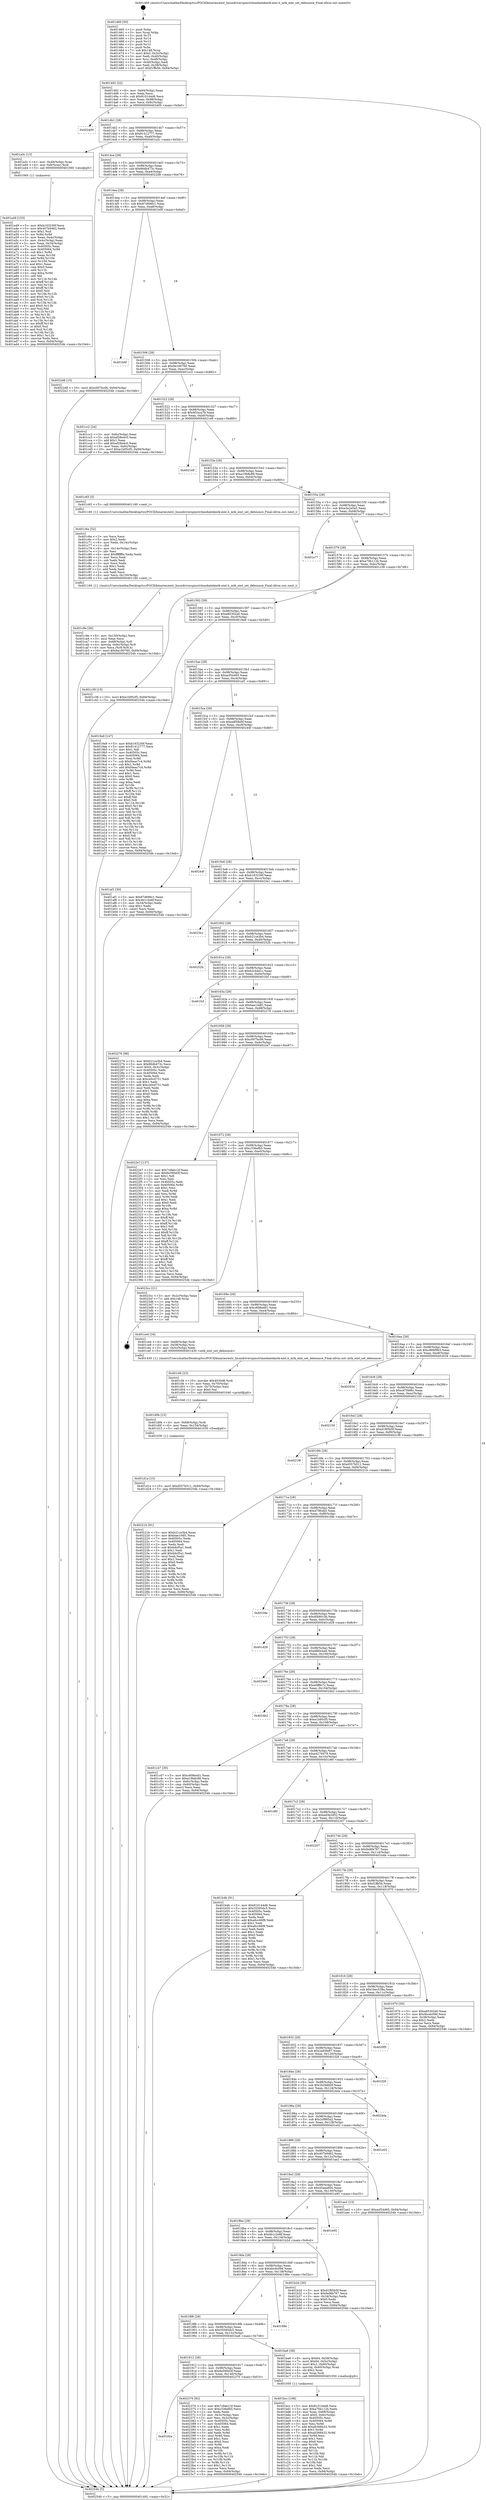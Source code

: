 digraph "0x401460" {
  label = "0x401460 (/mnt/c/Users/mathe/Desktop/tcc/POCII/binaries/extr_linuxdriverspinctrlmediatekmtk-eint.h_mtk_eint_set_debounce_Final-ollvm.out::main(0))"
  labelloc = "t"
  node[shape=record]

  Entry [label="",width=0.3,height=0.3,shape=circle,fillcolor=black,style=filled]
  "0x401492" [label="{
     0x401492 [32]\l
     | [instrs]\l
     &nbsp;&nbsp;0x401492 \<+6\>: mov -0x94(%rbp),%eax\l
     &nbsp;&nbsp;0x401498 \<+2\>: mov %eax,%ecx\l
     &nbsp;&nbsp;0x40149a \<+6\>: sub $0x810144d6,%ecx\l
     &nbsp;&nbsp;0x4014a0 \<+6\>: mov %eax,-0x98(%rbp)\l
     &nbsp;&nbsp;0x4014a6 \<+6\>: mov %ecx,-0x9c(%rbp)\l
     &nbsp;&nbsp;0x4014ac \<+6\>: je 0000000000402400 \<main+0xfa0\>\l
  }"]
  "0x402400" [label="{
     0x402400\l
  }", style=dashed]
  "0x4014b2" [label="{
     0x4014b2 [28]\l
     | [instrs]\l
     &nbsp;&nbsp;0x4014b2 \<+5\>: jmp 00000000004014b7 \<main+0x57\>\l
     &nbsp;&nbsp;0x4014b7 \<+6\>: mov -0x98(%rbp),%eax\l
     &nbsp;&nbsp;0x4014bd \<+5\>: sub $0x81412777,%eax\l
     &nbsp;&nbsp;0x4014c2 \<+6\>: mov %eax,-0xa0(%rbp)\l
     &nbsp;&nbsp;0x4014c8 \<+6\>: je 0000000000401a3c \<main+0x5dc\>\l
  }"]
  Exit [label="",width=0.3,height=0.3,shape=circle,fillcolor=black,style=filled,peripheries=2]
  "0x401a3c" [label="{
     0x401a3c [13]\l
     | [instrs]\l
     &nbsp;&nbsp;0x401a3c \<+4\>: mov -0x48(%rbp),%rax\l
     &nbsp;&nbsp;0x401a40 \<+4\>: mov 0x8(%rax),%rdi\l
     &nbsp;&nbsp;0x401a44 \<+5\>: call 0000000000401060 \<atoi@plt\>\l
     | [calls]\l
     &nbsp;&nbsp;0x401060 \{1\} (unknown)\l
  }"]
  "0x4014ce" [label="{
     0x4014ce [28]\l
     | [instrs]\l
     &nbsp;&nbsp;0x4014ce \<+5\>: jmp 00000000004014d3 \<main+0x73\>\l
     &nbsp;&nbsp;0x4014d3 \<+6\>: mov -0x98(%rbp),%eax\l
     &nbsp;&nbsp;0x4014d9 \<+5\>: sub $0x86db473c,%eax\l
     &nbsp;&nbsp;0x4014de \<+6\>: mov %eax,-0xa4(%rbp)\l
     &nbsp;&nbsp;0x4014e4 \<+6\>: je 00000000004022d8 \<main+0xe78\>\l
  }"]
  "0x40192e" [label="{
     0x40192e\l
  }", style=dashed]
  "0x4022d8" [label="{
     0x4022d8 [15]\l
     | [instrs]\l
     &nbsp;&nbsp;0x4022d8 \<+10\>: movl $0xc007bc06,-0x94(%rbp)\l
     &nbsp;&nbsp;0x4022e2 \<+5\>: jmp 000000000040254b \<main+0x10eb\>\l
  }"]
  "0x4014ea" [label="{
     0x4014ea [28]\l
     | [instrs]\l
     &nbsp;&nbsp;0x4014ea \<+5\>: jmp 00000000004014ef \<main+0x8f\>\l
     &nbsp;&nbsp;0x4014ef \<+6\>: mov -0x98(%rbp),%eax\l
     &nbsp;&nbsp;0x4014f5 \<+5\>: sub $0x87d696c1,%eax\l
     &nbsp;&nbsp;0x4014fa \<+6\>: mov %eax,-0xa8(%rbp)\l
     &nbsp;&nbsp;0x401500 \<+6\>: je 0000000000401b0f \<main+0x6af\>\l
  }"]
  "0x402370" [label="{
     0x402370 [92]\l
     | [instrs]\l
     &nbsp;&nbsp;0x402370 \<+5\>: mov $0x7c9ab12f,%eax\l
     &nbsp;&nbsp;0x402375 \<+5\>: mov $0xc336efb5,%ecx\l
     &nbsp;&nbsp;0x40237a \<+2\>: xor %edx,%edx\l
     &nbsp;&nbsp;0x40237c \<+3\>: mov -0x3c(%rbp),%esi\l
     &nbsp;&nbsp;0x40237f \<+3\>: mov %esi,-0x2c(%rbp)\l
     &nbsp;&nbsp;0x402382 \<+7\>: mov 0x40505c,%esi\l
     &nbsp;&nbsp;0x402389 \<+7\>: mov 0x405064,%edi\l
     &nbsp;&nbsp;0x402390 \<+3\>: sub $0x1,%edx\l
     &nbsp;&nbsp;0x402393 \<+3\>: mov %esi,%r8d\l
     &nbsp;&nbsp;0x402396 \<+3\>: add %edx,%r8d\l
     &nbsp;&nbsp;0x402399 \<+4\>: imul %r8d,%esi\l
     &nbsp;&nbsp;0x40239d \<+3\>: and $0x1,%esi\l
     &nbsp;&nbsp;0x4023a0 \<+3\>: cmp $0x0,%esi\l
     &nbsp;&nbsp;0x4023a3 \<+4\>: sete %r9b\l
     &nbsp;&nbsp;0x4023a7 \<+3\>: cmp $0xa,%edi\l
     &nbsp;&nbsp;0x4023aa \<+4\>: setl %r10b\l
     &nbsp;&nbsp;0x4023ae \<+3\>: mov %r9b,%r11b\l
     &nbsp;&nbsp;0x4023b1 \<+3\>: and %r10b,%r11b\l
     &nbsp;&nbsp;0x4023b4 \<+3\>: xor %r10b,%r9b\l
     &nbsp;&nbsp;0x4023b7 \<+3\>: or %r9b,%r11b\l
     &nbsp;&nbsp;0x4023ba \<+4\>: test $0x1,%r11b\l
     &nbsp;&nbsp;0x4023be \<+3\>: cmovne %ecx,%eax\l
     &nbsp;&nbsp;0x4023c1 \<+6\>: mov %eax,-0x94(%rbp)\l
     &nbsp;&nbsp;0x4023c7 \<+5\>: jmp 000000000040254b \<main+0x10eb\>\l
  }"]
  "0x401b0f" [label="{
     0x401b0f\l
  }", style=dashed]
  "0x401506" [label="{
     0x401506 [28]\l
     | [instrs]\l
     &nbsp;&nbsp;0x401506 \<+5\>: jmp 000000000040150b \<main+0xab\>\l
     &nbsp;&nbsp;0x40150b \<+6\>: mov -0x98(%rbp),%eax\l
     &nbsp;&nbsp;0x401511 \<+5\>: sub $0x9a160760,%eax\l
     &nbsp;&nbsp;0x401516 \<+6\>: mov %eax,-0xac(%rbp)\l
     &nbsp;&nbsp;0x40151c \<+6\>: je 0000000000401cc2 \<main+0x862\>\l
  }"]
  "0x401d1a" [label="{
     0x401d1a [15]\l
     | [instrs]\l
     &nbsp;&nbsp;0x401d1a \<+10\>: movl $0xd557b511,-0x94(%rbp)\l
     &nbsp;&nbsp;0x401d24 \<+5\>: jmp 000000000040254b \<main+0x10eb\>\l
  }"]
  "0x401cc2" [label="{
     0x401cc2 [34]\l
     | [instrs]\l
     &nbsp;&nbsp;0x401cc2 \<+3\>: mov -0x6c(%rbp),%eax\l
     &nbsp;&nbsp;0x401cc5 \<+5\>: sub $0xaf28e4c0,%eax\l
     &nbsp;&nbsp;0x401cca \<+3\>: add $0x1,%eax\l
     &nbsp;&nbsp;0x401ccd \<+5\>: add $0xaf28e4c0,%eax\l
     &nbsp;&nbsp;0x401cd2 \<+3\>: mov %eax,-0x6c(%rbp)\l
     &nbsp;&nbsp;0x401cd5 \<+10\>: movl $0xe1b95cf5,-0x94(%rbp)\l
     &nbsp;&nbsp;0x401cdf \<+5\>: jmp 000000000040254b \<main+0x10eb\>\l
  }"]
  "0x401522" [label="{
     0x401522 [28]\l
     | [instrs]\l
     &nbsp;&nbsp;0x401522 \<+5\>: jmp 0000000000401527 \<main+0xc7\>\l
     &nbsp;&nbsp;0x401527 \<+6\>: mov -0x98(%rbp),%eax\l
     &nbsp;&nbsp;0x40152d \<+5\>: sub $0x9f1bca79,%eax\l
     &nbsp;&nbsp;0x401532 \<+6\>: mov %eax,-0xb0(%rbp)\l
     &nbsp;&nbsp;0x401538 \<+6\>: je 00000000004021e9 \<main+0xd89\>\l
  }"]
  "0x401d0b" [label="{
     0x401d0b [15]\l
     | [instrs]\l
     &nbsp;&nbsp;0x401d0b \<+4\>: mov -0x68(%rbp),%rdi\l
     &nbsp;&nbsp;0x401d0f \<+6\>: mov %eax,-0x154(%rbp)\l
     &nbsp;&nbsp;0x401d15 \<+5\>: call 0000000000401030 \<free@plt\>\l
     | [calls]\l
     &nbsp;&nbsp;0x401030 \{1\} (unknown)\l
  }"]
  "0x4021e9" [label="{
     0x4021e9\l
  }", style=dashed]
  "0x40153e" [label="{
     0x40153e [28]\l
     | [instrs]\l
     &nbsp;&nbsp;0x40153e \<+5\>: jmp 0000000000401543 \<main+0xe3\>\l
     &nbsp;&nbsp;0x401543 \<+6\>: mov -0x98(%rbp),%eax\l
     &nbsp;&nbsp;0x401549 \<+5\>: sub $0xa19b8c88,%eax\l
     &nbsp;&nbsp;0x40154e \<+6\>: mov %eax,-0xb4(%rbp)\l
     &nbsp;&nbsp;0x401554 \<+6\>: je 0000000000401c65 \<main+0x805\>\l
  }"]
  "0x401cf4" [label="{
     0x401cf4 [23]\l
     | [instrs]\l
     &nbsp;&nbsp;0x401cf4 \<+10\>: movabs $0x4030d6,%rdi\l
     &nbsp;&nbsp;0x401cfe \<+3\>: mov %eax,-0x70(%rbp)\l
     &nbsp;&nbsp;0x401d01 \<+3\>: mov -0x70(%rbp),%esi\l
     &nbsp;&nbsp;0x401d04 \<+2\>: mov $0x0,%al\l
     &nbsp;&nbsp;0x401d06 \<+5\>: call 0000000000401040 \<printf@plt\>\l
     | [calls]\l
     &nbsp;&nbsp;0x401040 \{1\} (unknown)\l
  }"]
  "0x401c65" [label="{
     0x401c65 [5]\l
     | [instrs]\l
     &nbsp;&nbsp;0x401c65 \<+5\>: call 0000000000401160 \<next_i\>\l
     | [calls]\l
     &nbsp;&nbsp;0x401160 \{1\} (/mnt/c/Users/mathe/Desktop/tcc/POCII/binaries/extr_linuxdriverspinctrlmediatekmtk-eint.h_mtk_eint_set_debounce_Final-ollvm.out::next_i)\l
  }"]
  "0x40155a" [label="{
     0x40155a [28]\l
     | [instrs]\l
     &nbsp;&nbsp;0x40155a \<+5\>: jmp 000000000040155f \<main+0xff\>\l
     &nbsp;&nbsp;0x40155f \<+6\>: mov -0x98(%rbp),%eax\l
     &nbsp;&nbsp;0x401565 \<+5\>: sub $0xa3a2e5a5,%eax\l
     &nbsp;&nbsp;0x40156a \<+6\>: mov %eax,-0xb8(%rbp)\l
     &nbsp;&nbsp;0x401570 \<+6\>: je 0000000000401e77 \<main+0xa17\>\l
  }"]
  "0x401c9e" [label="{
     0x401c9e [36]\l
     | [instrs]\l
     &nbsp;&nbsp;0x401c9e \<+6\>: mov -0x150(%rbp),%ecx\l
     &nbsp;&nbsp;0x401ca4 \<+3\>: imul %eax,%ecx\l
     &nbsp;&nbsp;0x401ca7 \<+4\>: mov -0x68(%rbp),%r8\l
     &nbsp;&nbsp;0x401cab \<+4\>: movslq -0x6c(%rbp),%r9\l
     &nbsp;&nbsp;0x401caf \<+4\>: mov %ecx,(%r8,%r9,4)\l
     &nbsp;&nbsp;0x401cb3 \<+10\>: movl $0x9a160760,-0x94(%rbp)\l
     &nbsp;&nbsp;0x401cbd \<+5\>: jmp 000000000040254b \<main+0x10eb\>\l
  }"]
  "0x401e77" [label="{
     0x401e77\l
  }", style=dashed]
  "0x401576" [label="{
     0x401576 [28]\l
     | [instrs]\l
     &nbsp;&nbsp;0x401576 \<+5\>: jmp 000000000040157b \<main+0x11b\>\l
     &nbsp;&nbsp;0x40157b \<+6\>: mov -0x98(%rbp),%eax\l
     &nbsp;&nbsp;0x401581 \<+5\>: sub $0xa70b112b,%eax\l
     &nbsp;&nbsp;0x401586 \<+6\>: mov %eax,-0xbc(%rbp)\l
     &nbsp;&nbsp;0x40158c \<+6\>: je 0000000000401c38 \<main+0x7d8\>\l
  }"]
  "0x401c6a" [label="{
     0x401c6a [52]\l
     | [instrs]\l
     &nbsp;&nbsp;0x401c6a \<+2\>: xor %ecx,%ecx\l
     &nbsp;&nbsp;0x401c6c \<+5\>: mov $0x2,%edx\l
     &nbsp;&nbsp;0x401c71 \<+6\>: mov %edx,-0x14c(%rbp)\l
     &nbsp;&nbsp;0x401c77 \<+1\>: cltd\l
     &nbsp;&nbsp;0x401c78 \<+6\>: mov -0x14c(%rbp),%esi\l
     &nbsp;&nbsp;0x401c7e \<+2\>: idiv %esi\l
     &nbsp;&nbsp;0x401c80 \<+6\>: imul $0xfffffffe,%edx,%edx\l
     &nbsp;&nbsp;0x401c86 \<+2\>: mov %ecx,%edi\l
     &nbsp;&nbsp;0x401c88 \<+2\>: sub %edx,%edi\l
     &nbsp;&nbsp;0x401c8a \<+2\>: mov %ecx,%edx\l
     &nbsp;&nbsp;0x401c8c \<+3\>: sub $0x1,%edx\l
     &nbsp;&nbsp;0x401c8f \<+2\>: add %edx,%edi\l
     &nbsp;&nbsp;0x401c91 \<+2\>: sub %edi,%ecx\l
     &nbsp;&nbsp;0x401c93 \<+6\>: mov %ecx,-0x150(%rbp)\l
     &nbsp;&nbsp;0x401c99 \<+5\>: call 0000000000401160 \<next_i\>\l
     | [calls]\l
     &nbsp;&nbsp;0x401160 \{1\} (/mnt/c/Users/mathe/Desktop/tcc/POCII/binaries/extr_linuxdriverspinctrlmediatekmtk-eint.h_mtk_eint_set_debounce_Final-ollvm.out::next_i)\l
  }"]
  "0x401c38" [label="{
     0x401c38 [15]\l
     | [instrs]\l
     &nbsp;&nbsp;0x401c38 \<+10\>: movl $0xe1b95cf5,-0x94(%rbp)\l
     &nbsp;&nbsp;0x401c42 \<+5\>: jmp 000000000040254b \<main+0x10eb\>\l
  }"]
  "0x401592" [label="{
     0x401592 [28]\l
     | [instrs]\l
     &nbsp;&nbsp;0x401592 \<+5\>: jmp 0000000000401597 \<main+0x137\>\l
     &nbsp;&nbsp;0x401597 \<+6\>: mov -0x98(%rbp),%eax\l
     &nbsp;&nbsp;0x40159d \<+5\>: sub $0xa85302a0,%eax\l
     &nbsp;&nbsp;0x4015a2 \<+6\>: mov %eax,-0xc0(%rbp)\l
     &nbsp;&nbsp;0x4015a8 \<+6\>: je 00000000004019a9 \<main+0x549\>\l
  }"]
  "0x401bcc" [label="{
     0x401bcc [108]\l
     | [instrs]\l
     &nbsp;&nbsp;0x401bcc \<+5\>: mov $0x810144d6,%ecx\l
     &nbsp;&nbsp;0x401bd1 \<+5\>: mov $0xa70b112b,%edx\l
     &nbsp;&nbsp;0x401bd6 \<+4\>: mov %rax,-0x68(%rbp)\l
     &nbsp;&nbsp;0x401bda \<+7\>: movl $0x0,-0x6c(%rbp)\l
     &nbsp;&nbsp;0x401be1 \<+7\>: mov 0x40505c,%esi\l
     &nbsp;&nbsp;0x401be8 \<+8\>: mov 0x405064,%r8d\l
     &nbsp;&nbsp;0x401bf0 \<+3\>: mov %esi,%r9d\l
     &nbsp;&nbsp;0x401bf3 \<+7\>: add $0xa0366b32,%r9d\l
     &nbsp;&nbsp;0x401bfa \<+4\>: sub $0x1,%r9d\l
     &nbsp;&nbsp;0x401bfe \<+7\>: sub $0xa0366b32,%r9d\l
     &nbsp;&nbsp;0x401c05 \<+4\>: imul %r9d,%esi\l
     &nbsp;&nbsp;0x401c09 \<+3\>: and $0x1,%esi\l
     &nbsp;&nbsp;0x401c0c \<+3\>: cmp $0x0,%esi\l
     &nbsp;&nbsp;0x401c0f \<+4\>: sete %r10b\l
     &nbsp;&nbsp;0x401c13 \<+4\>: cmp $0xa,%r8d\l
     &nbsp;&nbsp;0x401c17 \<+4\>: setl %r11b\l
     &nbsp;&nbsp;0x401c1b \<+3\>: mov %r10b,%bl\l
     &nbsp;&nbsp;0x401c1e \<+3\>: and %r11b,%bl\l
     &nbsp;&nbsp;0x401c21 \<+3\>: xor %r11b,%r10b\l
     &nbsp;&nbsp;0x401c24 \<+3\>: or %r10b,%bl\l
     &nbsp;&nbsp;0x401c27 \<+3\>: test $0x1,%bl\l
     &nbsp;&nbsp;0x401c2a \<+3\>: cmovne %edx,%ecx\l
     &nbsp;&nbsp;0x401c2d \<+6\>: mov %ecx,-0x94(%rbp)\l
     &nbsp;&nbsp;0x401c33 \<+5\>: jmp 000000000040254b \<main+0x10eb\>\l
  }"]
  "0x4019a9" [label="{
     0x4019a9 [147]\l
     | [instrs]\l
     &nbsp;&nbsp;0x4019a9 \<+5\>: mov $0xb163230f,%eax\l
     &nbsp;&nbsp;0x4019ae \<+5\>: mov $0x81412777,%ecx\l
     &nbsp;&nbsp;0x4019b3 \<+2\>: mov $0x1,%dl\l
     &nbsp;&nbsp;0x4019b5 \<+7\>: mov 0x40505c,%esi\l
     &nbsp;&nbsp;0x4019bc \<+7\>: mov 0x405064,%edi\l
     &nbsp;&nbsp;0x4019c3 \<+3\>: mov %esi,%r8d\l
     &nbsp;&nbsp;0x4019c6 \<+7\>: sub $0xf4eac7c4,%r8d\l
     &nbsp;&nbsp;0x4019cd \<+4\>: sub $0x1,%r8d\l
     &nbsp;&nbsp;0x4019d1 \<+7\>: add $0xf4eac7c4,%r8d\l
     &nbsp;&nbsp;0x4019d8 \<+4\>: imul %r8d,%esi\l
     &nbsp;&nbsp;0x4019dc \<+3\>: and $0x1,%esi\l
     &nbsp;&nbsp;0x4019df \<+3\>: cmp $0x0,%esi\l
     &nbsp;&nbsp;0x4019e2 \<+4\>: sete %r9b\l
     &nbsp;&nbsp;0x4019e6 \<+3\>: cmp $0xa,%edi\l
     &nbsp;&nbsp;0x4019e9 \<+4\>: setl %r10b\l
     &nbsp;&nbsp;0x4019ed \<+3\>: mov %r9b,%r11b\l
     &nbsp;&nbsp;0x4019f0 \<+4\>: xor $0xff,%r11b\l
     &nbsp;&nbsp;0x4019f4 \<+3\>: mov %r10b,%bl\l
     &nbsp;&nbsp;0x4019f7 \<+3\>: xor $0xff,%bl\l
     &nbsp;&nbsp;0x4019fa \<+3\>: xor $0x0,%dl\l
     &nbsp;&nbsp;0x4019fd \<+3\>: mov %r11b,%r14b\l
     &nbsp;&nbsp;0x401a00 \<+4\>: and $0x0,%r14b\l
     &nbsp;&nbsp;0x401a04 \<+3\>: and %dl,%r9b\l
     &nbsp;&nbsp;0x401a07 \<+3\>: mov %bl,%r15b\l
     &nbsp;&nbsp;0x401a0a \<+4\>: and $0x0,%r15b\l
     &nbsp;&nbsp;0x401a0e \<+3\>: and %dl,%r10b\l
     &nbsp;&nbsp;0x401a11 \<+3\>: or %r9b,%r14b\l
     &nbsp;&nbsp;0x401a14 \<+3\>: or %r10b,%r15b\l
     &nbsp;&nbsp;0x401a17 \<+3\>: xor %r15b,%r14b\l
     &nbsp;&nbsp;0x401a1a \<+3\>: or %bl,%r11b\l
     &nbsp;&nbsp;0x401a1d \<+4\>: xor $0xff,%r11b\l
     &nbsp;&nbsp;0x401a21 \<+3\>: or $0x0,%dl\l
     &nbsp;&nbsp;0x401a24 \<+3\>: and %dl,%r11b\l
     &nbsp;&nbsp;0x401a27 \<+3\>: or %r11b,%r14b\l
     &nbsp;&nbsp;0x401a2a \<+4\>: test $0x1,%r14b\l
     &nbsp;&nbsp;0x401a2e \<+3\>: cmovne %ecx,%eax\l
     &nbsp;&nbsp;0x401a31 \<+6\>: mov %eax,-0x94(%rbp)\l
     &nbsp;&nbsp;0x401a37 \<+5\>: jmp 000000000040254b \<main+0x10eb\>\l
  }"]
  "0x4015ae" [label="{
     0x4015ae [28]\l
     | [instrs]\l
     &nbsp;&nbsp;0x4015ae \<+5\>: jmp 00000000004015b3 \<main+0x153\>\l
     &nbsp;&nbsp;0x4015b3 \<+6\>: mov -0x98(%rbp),%eax\l
     &nbsp;&nbsp;0x4015b9 \<+5\>: sub $0xacf34465,%eax\l
     &nbsp;&nbsp;0x4015be \<+6\>: mov %eax,-0xc4(%rbp)\l
     &nbsp;&nbsp;0x4015c4 \<+6\>: je 0000000000401af1 \<main+0x691\>\l
  }"]
  "0x401912" [label="{
     0x401912 [28]\l
     | [instrs]\l
     &nbsp;&nbsp;0x401912 \<+5\>: jmp 0000000000401917 \<main+0x4b7\>\l
     &nbsp;&nbsp;0x401917 \<+6\>: mov -0x98(%rbp),%eax\l
     &nbsp;&nbsp;0x40191d \<+5\>: sub $0x6e590d3f,%eax\l
     &nbsp;&nbsp;0x401922 \<+6\>: mov %eax,-0x140(%rbp)\l
     &nbsp;&nbsp;0x401928 \<+6\>: je 0000000000402370 \<main+0xf10\>\l
  }"]
  "0x401af1" [label="{
     0x401af1 [30]\l
     | [instrs]\l
     &nbsp;&nbsp;0x401af1 \<+5\>: mov $0x87d696c1,%eax\l
     &nbsp;&nbsp;0x401af6 \<+5\>: mov $0x4b1c2e6f,%ecx\l
     &nbsp;&nbsp;0x401afb \<+3\>: mov -0x34(%rbp),%edx\l
     &nbsp;&nbsp;0x401afe \<+3\>: cmp $0x1,%edx\l
     &nbsp;&nbsp;0x401b01 \<+3\>: cmovl %ecx,%eax\l
     &nbsp;&nbsp;0x401b04 \<+6\>: mov %eax,-0x94(%rbp)\l
     &nbsp;&nbsp;0x401b0a \<+5\>: jmp 000000000040254b \<main+0x10eb\>\l
  }"]
  "0x4015ca" [label="{
     0x4015ca [28]\l
     | [instrs]\l
     &nbsp;&nbsp;0x4015ca \<+5\>: jmp 00000000004015cf \<main+0x16f\>\l
     &nbsp;&nbsp;0x4015cf \<+6\>: mov -0x98(%rbp),%eax\l
     &nbsp;&nbsp;0x4015d5 \<+5\>: sub $0xadf58a0f,%eax\l
     &nbsp;&nbsp;0x4015da \<+6\>: mov %eax,-0xc8(%rbp)\l
     &nbsp;&nbsp;0x4015e0 \<+6\>: je 000000000040244f \<main+0xfef\>\l
  }"]
  "0x401ba6" [label="{
     0x401ba6 [38]\l
     | [instrs]\l
     &nbsp;&nbsp;0x401ba6 \<+8\>: movq $0x64,-0x58(%rbp)\l
     &nbsp;&nbsp;0x401bae \<+7\>: movl $0x64,-0x5c(%rbp)\l
     &nbsp;&nbsp;0x401bb5 \<+7\>: movl $0x1,-0x60(%rbp)\l
     &nbsp;&nbsp;0x401bbc \<+4\>: movslq -0x60(%rbp),%rax\l
     &nbsp;&nbsp;0x401bc0 \<+4\>: shl $0x2,%rax\l
     &nbsp;&nbsp;0x401bc4 \<+3\>: mov %rax,%rdi\l
     &nbsp;&nbsp;0x401bc7 \<+5\>: call 0000000000401050 \<malloc@plt\>\l
     | [calls]\l
     &nbsp;&nbsp;0x401050 \{1\} (unknown)\l
  }"]
  "0x40244f" [label="{
     0x40244f\l
  }", style=dashed]
  "0x4015e6" [label="{
     0x4015e6 [28]\l
     | [instrs]\l
     &nbsp;&nbsp;0x4015e6 \<+5\>: jmp 00000000004015eb \<main+0x18b\>\l
     &nbsp;&nbsp;0x4015eb \<+6\>: mov -0x98(%rbp),%eax\l
     &nbsp;&nbsp;0x4015f1 \<+5\>: sub $0xb163230f,%eax\l
     &nbsp;&nbsp;0x4015f6 \<+6\>: mov %eax,-0xcc(%rbp)\l
     &nbsp;&nbsp;0x4015fc \<+6\>: je 00000000004023e1 \<main+0xf81\>\l
  }"]
  "0x4018f6" [label="{
     0x4018f6 [28]\l
     | [instrs]\l
     &nbsp;&nbsp;0x4018f6 \<+5\>: jmp 00000000004018fb \<main+0x49b\>\l
     &nbsp;&nbsp;0x4018fb \<+6\>: mov -0x98(%rbp),%eax\l
     &nbsp;&nbsp;0x401901 \<+5\>: sub $0x55595dc5,%eax\l
     &nbsp;&nbsp;0x401906 \<+6\>: mov %eax,-0x13c(%rbp)\l
     &nbsp;&nbsp;0x40190c \<+6\>: je 0000000000401ba6 \<main+0x746\>\l
  }"]
  "0x4023e1" [label="{
     0x4023e1\l
  }", style=dashed]
  "0x401602" [label="{
     0x401602 [28]\l
     | [instrs]\l
     &nbsp;&nbsp;0x401602 \<+5\>: jmp 0000000000401607 \<main+0x1a7\>\l
     &nbsp;&nbsp;0x401607 \<+6\>: mov -0x98(%rbp),%eax\l
     &nbsp;&nbsp;0x40160d \<+5\>: sub $0xb21ce3b4,%eax\l
     &nbsp;&nbsp;0x401612 \<+6\>: mov %eax,-0xd0(%rbp)\l
     &nbsp;&nbsp;0x401618 \<+6\>: je 000000000040252b \<main+0x10cb\>\l
  }"]
  "0x40198e" [label="{
     0x40198e\l
  }", style=dashed]
  "0x40252b" [label="{
     0x40252b\l
  }", style=dashed]
  "0x40161e" [label="{
     0x40161e [28]\l
     | [instrs]\l
     &nbsp;&nbsp;0x40161e \<+5\>: jmp 0000000000401623 \<main+0x1c3\>\l
     &nbsp;&nbsp;0x401623 \<+6\>: mov -0x98(%rbp),%eax\l
     &nbsp;&nbsp;0x401629 \<+5\>: sub $0xb2c4dd1c,%eax\l
     &nbsp;&nbsp;0x40162e \<+6\>: mov %eax,-0xd4(%rbp)\l
     &nbsp;&nbsp;0x401634 \<+6\>: je 0000000000401fcf \<main+0xb6f\>\l
  }"]
  "0x4018da" [label="{
     0x4018da [28]\l
     | [instrs]\l
     &nbsp;&nbsp;0x4018da \<+5\>: jmp 00000000004018df \<main+0x47f\>\l
     &nbsp;&nbsp;0x4018df \<+6\>: mov -0x98(%rbp),%eax\l
     &nbsp;&nbsp;0x4018e5 \<+5\>: sub $0x4bcdc09d,%eax\l
     &nbsp;&nbsp;0x4018ea \<+6\>: mov %eax,-0x138(%rbp)\l
     &nbsp;&nbsp;0x4018f0 \<+6\>: je 000000000040198e \<main+0x52e\>\l
  }"]
  "0x401fcf" [label="{
     0x401fcf\l
  }", style=dashed]
  "0x40163a" [label="{
     0x40163a [28]\l
     | [instrs]\l
     &nbsp;&nbsp;0x40163a \<+5\>: jmp 000000000040163f \<main+0x1df\>\l
     &nbsp;&nbsp;0x40163f \<+6\>: mov -0x98(%rbp),%eax\l
     &nbsp;&nbsp;0x401645 \<+5\>: sub $0xbae10df1,%eax\l
     &nbsp;&nbsp;0x40164a \<+6\>: mov %eax,-0xd8(%rbp)\l
     &nbsp;&nbsp;0x401650 \<+6\>: je 0000000000402276 \<main+0xe16\>\l
  }"]
  "0x401b2d" [label="{
     0x401b2d [30]\l
     | [instrs]\l
     &nbsp;&nbsp;0x401b2d \<+5\>: mov $0xd1f65b5f,%eax\l
     &nbsp;&nbsp;0x401b32 \<+5\>: mov $0xfed6b767,%ecx\l
     &nbsp;&nbsp;0x401b37 \<+3\>: mov -0x34(%rbp),%edx\l
     &nbsp;&nbsp;0x401b3a \<+3\>: cmp $0x0,%edx\l
     &nbsp;&nbsp;0x401b3d \<+3\>: cmove %ecx,%eax\l
     &nbsp;&nbsp;0x401b40 \<+6\>: mov %eax,-0x94(%rbp)\l
     &nbsp;&nbsp;0x401b46 \<+5\>: jmp 000000000040254b \<main+0x10eb\>\l
  }"]
  "0x402276" [label="{
     0x402276 [98]\l
     | [instrs]\l
     &nbsp;&nbsp;0x402276 \<+5\>: mov $0xb21ce3b4,%eax\l
     &nbsp;&nbsp;0x40227b \<+5\>: mov $0x86db473c,%ecx\l
     &nbsp;&nbsp;0x402280 \<+7\>: movl $0x0,-0x3c(%rbp)\l
     &nbsp;&nbsp;0x402287 \<+7\>: mov 0x40505c,%edx\l
     &nbsp;&nbsp;0x40228e \<+7\>: mov 0x405064,%esi\l
     &nbsp;&nbsp;0x402295 \<+2\>: mov %edx,%edi\l
     &nbsp;&nbsp;0x402297 \<+6\>: sub $0xce0cd731,%edi\l
     &nbsp;&nbsp;0x40229d \<+3\>: sub $0x1,%edi\l
     &nbsp;&nbsp;0x4022a0 \<+6\>: add $0xce0cd731,%edi\l
     &nbsp;&nbsp;0x4022a6 \<+3\>: imul %edi,%edx\l
     &nbsp;&nbsp;0x4022a9 \<+3\>: and $0x1,%edx\l
     &nbsp;&nbsp;0x4022ac \<+3\>: cmp $0x0,%edx\l
     &nbsp;&nbsp;0x4022af \<+4\>: sete %r8b\l
     &nbsp;&nbsp;0x4022b3 \<+3\>: cmp $0xa,%esi\l
     &nbsp;&nbsp;0x4022b6 \<+4\>: setl %r9b\l
     &nbsp;&nbsp;0x4022ba \<+3\>: mov %r8b,%r10b\l
     &nbsp;&nbsp;0x4022bd \<+3\>: and %r9b,%r10b\l
     &nbsp;&nbsp;0x4022c0 \<+3\>: xor %r9b,%r8b\l
     &nbsp;&nbsp;0x4022c3 \<+3\>: or %r8b,%r10b\l
     &nbsp;&nbsp;0x4022c6 \<+4\>: test $0x1,%r10b\l
     &nbsp;&nbsp;0x4022ca \<+3\>: cmovne %ecx,%eax\l
     &nbsp;&nbsp;0x4022cd \<+6\>: mov %eax,-0x94(%rbp)\l
     &nbsp;&nbsp;0x4022d3 \<+5\>: jmp 000000000040254b \<main+0x10eb\>\l
  }"]
  "0x401656" [label="{
     0x401656 [28]\l
     | [instrs]\l
     &nbsp;&nbsp;0x401656 \<+5\>: jmp 000000000040165b \<main+0x1fb\>\l
     &nbsp;&nbsp;0x40165b \<+6\>: mov -0x98(%rbp),%eax\l
     &nbsp;&nbsp;0x401661 \<+5\>: sub $0xc007bc06,%eax\l
     &nbsp;&nbsp;0x401666 \<+6\>: mov %eax,-0xdc(%rbp)\l
     &nbsp;&nbsp;0x40166c \<+6\>: je 00000000004022e7 \<main+0xe87\>\l
  }"]
  "0x4018be" [label="{
     0x4018be [28]\l
     | [instrs]\l
     &nbsp;&nbsp;0x4018be \<+5\>: jmp 00000000004018c3 \<main+0x463\>\l
     &nbsp;&nbsp;0x4018c3 \<+6\>: mov -0x98(%rbp),%eax\l
     &nbsp;&nbsp;0x4018c9 \<+5\>: sub $0x4b1c2e6f,%eax\l
     &nbsp;&nbsp;0x4018ce \<+6\>: mov %eax,-0x134(%rbp)\l
     &nbsp;&nbsp;0x4018d4 \<+6\>: je 0000000000401b2d \<main+0x6cd\>\l
  }"]
  "0x4022e7" [label="{
     0x4022e7 [137]\l
     | [instrs]\l
     &nbsp;&nbsp;0x4022e7 \<+5\>: mov $0x7c9ab12f,%eax\l
     &nbsp;&nbsp;0x4022ec \<+5\>: mov $0x6e590d3f,%ecx\l
     &nbsp;&nbsp;0x4022f1 \<+2\>: mov $0x1,%dl\l
     &nbsp;&nbsp;0x4022f3 \<+2\>: xor %esi,%esi\l
     &nbsp;&nbsp;0x4022f5 \<+7\>: mov 0x40505c,%edi\l
     &nbsp;&nbsp;0x4022fc \<+8\>: mov 0x405064,%r8d\l
     &nbsp;&nbsp;0x402304 \<+3\>: sub $0x1,%esi\l
     &nbsp;&nbsp;0x402307 \<+3\>: mov %edi,%r9d\l
     &nbsp;&nbsp;0x40230a \<+3\>: add %esi,%r9d\l
     &nbsp;&nbsp;0x40230d \<+4\>: imul %r9d,%edi\l
     &nbsp;&nbsp;0x402311 \<+3\>: and $0x1,%edi\l
     &nbsp;&nbsp;0x402314 \<+3\>: cmp $0x0,%edi\l
     &nbsp;&nbsp;0x402317 \<+4\>: sete %r10b\l
     &nbsp;&nbsp;0x40231b \<+4\>: cmp $0xa,%r8d\l
     &nbsp;&nbsp;0x40231f \<+4\>: setl %r11b\l
     &nbsp;&nbsp;0x402323 \<+3\>: mov %r10b,%bl\l
     &nbsp;&nbsp;0x402326 \<+3\>: xor $0xff,%bl\l
     &nbsp;&nbsp;0x402329 \<+3\>: mov %r11b,%r14b\l
     &nbsp;&nbsp;0x40232c \<+4\>: xor $0xff,%r14b\l
     &nbsp;&nbsp;0x402330 \<+3\>: xor $0x1,%dl\l
     &nbsp;&nbsp;0x402333 \<+3\>: mov %bl,%r15b\l
     &nbsp;&nbsp;0x402336 \<+4\>: and $0xff,%r15b\l
     &nbsp;&nbsp;0x40233a \<+3\>: and %dl,%r10b\l
     &nbsp;&nbsp;0x40233d \<+3\>: mov %r14b,%r12b\l
     &nbsp;&nbsp;0x402340 \<+4\>: and $0xff,%r12b\l
     &nbsp;&nbsp;0x402344 \<+3\>: and %dl,%r11b\l
     &nbsp;&nbsp;0x402347 \<+3\>: or %r10b,%r15b\l
     &nbsp;&nbsp;0x40234a \<+3\>: or %r11b,%r12b\l
     &nbsp;&nbsp;0x40234d \<+3\>: xor %r12b,%r15b\l
     &nbsp;&nbsp;0x402350 \<+3\>: or %r14b,%bl\l
     &nbsp;&nbsp;0x402353 \<+3\>: xor $0xff,%bl\l
     &nbsp;&nbsp;0x402356 \<+3\>: or $0x1,%dl\l
     &nbsp;&nbsp;0x402359 \<+2\>: and %dl,%bl\l
     &nbsp;&nbsp;0x40235b \<+3\>: or %bl,%r15b\l
     &nbsp;&nbsp;0x40235e \<+4\>: test $0x1,%r15b\l
     &nbsp;&nbsp;0x402362 \<+3\>: cmovne %ecx,%eax\l
     &nbsp;&nbsp;0x402365 \<+6\>: mov %eax,-0x94(%rbp)\l
     &nbsp;&nbsp;0x40236b \<+5\>: jmp 000000000040254b \<main+0x10eb\>\l
  }"]
  "0x401672" [label="{
     0x401672 [28]\l
     | [instrs]\l
     &nbsp;&nbsp;0x401672 \<+5\>: jmp 0000000000401677 \<main+0x217\>\l
     &nbsp;&nbsp;0x401677 \<+6\>: mov -0x98(%rbp),%eax\l
     &nbsp;&nbsp;0x40167d \<+5\>: sub $0xc336efb5,%eax\l
     &nbsp;&nbsp;0x401682 \<+6\>: mov %eax,-0xe0(%rbp)\l
     &nbsp;&nbsp;0x401688 \<+6\>: je 00000000004023cc \<main+0xf6c\>\l
  }"]
  "0x401e95" [label="{
     0x401e95\l
  }", style=dashed]
  "0x4023cc" [label="{
     0x4023cc [21]\l
     | [instrs]\l
     &nbsp;&nbsp;0x4023cc \<+3\>: mov -0x2c(%rbp),%eax\l
     &nbsp;&nbsp;0x4023cf \<+7\>: add $0x148,%rsp\l
     &nbsp;&nbsp;0x4023d6 \<+1\>: pop %rbx\l
     &nbsp;&nbsp;0x4023d7 \<+2\>: pop %r12\l
     &nbsp;&nbsp;0x4023d9 \<+2\>: pop %r13\l
     &nbsp;&nbsp;0x4023db \<+2\>: pop %r14\l
     &nbsp;&nbsp;0x4023dd \<+2\>: pop %r15\l
     &nbsp;&nbsp;0x4023df \<+1\>: pop %rbp\l
     &nbsp;&nbsp;0x4023e0 \<+1\>: ret\l
  }"]
  "0x40168e" [label="{
     0x40168e [28]\l
     | [instrs]\l
     &nbsp;&nbsp;0x40168e \<+5\>: jmp 0000000000401693 \<main+0x233\>\l
     &nbsp;&nbsp;0x401693 \<+6\>: mov -0x98(%rbp),%eax\l
     &nbsp;&nbsp;0x401699 \<+5\>: sub $0xc608edd1,%eax\l
     &nbsp;&nbsp;0x40169e \<+6\>: mov %eax,-0xe4(%rbp)\l
     &nbsp;&nbsp;0x4016a4 \<+6\>: je 0000000000401ce4 \<main+0x884\>\l
  }"]
  "0x4018a2" [label="{
     0x4018a2 [28]\l
     | [instrs]\l
     &nbsp;&nbsp;0x4018a2 \<+5\>: jmp 00000000004018a7 \<main+0x447\>\l
     &nbsp;&nbsp;0x4018a7 \<+6\>: mov -0x98(%rbp),%eax\l
     &nbsp;&nbsp;0x4018ad \<+5\>: sub $0x45aaa604,%eax\l
     &nbsp;&nbsp;0x4018b2 \<+6\>: mov %eax,-0x130(%rbp)\l
     &nbsp;&nbsp;0x4018b8 \<+6\>: je 0000000000401e95 \<main+0xa35\>\l
  }"]
  "0x401ce4" [label="{
     0x401ce4 [16]\l
     | [instrs]\l
     &nbsp;&nbsp;0x401ce4 \<+4\>: mov -0x68(%rbp),%rdi\l
     &nbsp;&nbsp;0x401ce8 \<+4\>: mov -0x58(%rbp),%rsi\l
     &nbsp;&nbsp;0x401cec \<+3\>: mov -0x5c(%rbp),%edx\l
     &nbsp;&nbsp;0x401cef \<+5\>: call 0000000000401430 \<mtk_eint_set_debounce\>\l
     | [calls]\l
     &nbsp;&nbsp;0x401430 \{1\} (/mnt/c/Users/mathe/Desktop/tcc/POCII/binaries/extr_linuxdriverspinctrlmediatekmtk-eint.h_mtk_eint_set_debounce_Final-ollvm.out::mtk_eint_set_debounce)\l
  }"]
  "0x4016aa" [label="{
     0x4016aa [28]\l
     | [instrs]\l
     &nbsp;&nbsp;0x4016aa \<+5\>: jmp 00000000004016af \<main+0x24f\>\l
     &nbsp;&nbsp;0x4016af \<+6\>: mov -0x98(%rbp),%eax\l
     &nbsp;&nbsp;0x4016b5 \<+5\>: sub $0xc866f9b3,%eax\l
     &nbsp;&nbsp;0x4016ba \<+6\>: mov %eax,-0xe8(%rbp)\l
     &nbsp;&nbsp;0x4016c0 \<+6\>: je 0000000000402034 \<main+0xbd4\>\l
  }"]
  "0x401ae2" [label="{
     0x401ae2 [15]\l
     | [instrs]\l
     &nbsp;&nbsp;0x401ae2 \<+10\>: movl $0xacf34465,-0x94(%rbp)\l
     &nbsp;&nbsp;0x401aec \<+5\>: jmp 000000000040254b \<main+0x10eb\>\l
  }"]
  "0x402034" [label="{
     0x402034\l
  }", style=dashed]
  "0x4016c6" [label="{
     0x4016c6 [28]\l
     | [instrs]\l
     &nbsp;&nbsp;0x4016c6 \<+5\>: jmp 00000000004016cb \<main+0x26b\>\l
     &nbsp;&nbsp;0x4016cb \<+6\>: mov -0x98(%rbp),%eax\l
     &nbsp;&nbsp;0x4016d1 \<+5\>: sub $0xcd7f486c,%eax\l
     &nbsp;&nbsp;0x4016d6 \<+6\>: mov %eax,-0xec(%rbp)\l
     &nbsp;&nbsp;0x4016dc \<+6\>: je 0000000000402150 \<main+0xcf0\>\l
  }"]
  "0x401886" [label="{
     0x401886 [28]\l
     | [instrs]\l
     &nbsp;&nbsp;0x401886 \<+5\>: jmp 000000000040188b \<main+0x42b\>\l
     &nbsp;&nbsp;0x40188b \<+6\>: mov -0x98(%rbp),%eax\l
     &nbsp;&nbsp;0x401891 \<+5\>: sub $0x407b9462,%eax\l
     &nbsp;&nbsp;0x401896 \<+6\>: mov %eax,-0x12c(%rbp)\l
     &nbsp;&nbsp;0x40189c \<+6\>: je 0000000000401ae2 \<main+0x682\>\l
  }"]
  "0x402150" [label="{
     0x402150\l
  }", style=dashed]
  "0x4016e2" [label="{
     0x4016e2 [28]\l
     | [instrs]\l
     &nbsp;&nbsp;0x4016e2 \<+5\>: jmp 00000000004016e7 \<main+0x287\>\l
     &nbsp;&nbsp;0x4016e7 \<+6\>: mov -0x98(%rbp),%eax\l
     &nbsp;&nbsp;0x4016ed \<+5\>: sub $0xd1f65b5f,%eax\l
     &nbsp;&nbsp;0x4016f2 \<+6\>: mov %eax,-0xf0(%rbp)\l
     &nbsp;&nbsp;0x4016f8 \<+6\>: je 00000000004021f8 \<main+0xd98\>\l
  }"]
  "0x401e02" [label="{
     0x401e02\l
  }", style=dashed]
  "0x4021f8" [label="{
     0x4021f8\l
  }", style=dashed]
  "0x4016fe" [label="{
     0x4016fe [28]\l
     | [instrs]\l
     &nbsp;&nbsp;0x4016fe \<+5\>: jmp 0000000000401703 \<main+0x2a3\>\l
     &nbsp;&nbsp;0x401703 \<+6\>: mov -0x98(%rbp),%eax\l
     &nbsp;&nbsp;0x401709 \<+5\>: sub $0xd557b511,%eax\l
     &nbsp;&nbsp;0x40170e \<+6\>: mov %eax,-0xf4(%rbp)\l
     &nbsp;&nbsp;0x401714 \<+6\>: je 000000000040221b \<main+0xdbb\>\l
  }"]
  "0x40186a" [label="{
     0x40186a [28]\l
     | [instrs]\l
     &nbsp;&nbsp;0x40186a \<+5\>: jmp 000000000040186f \<main+0x40f\>\l
     &nbsp;&nbsp;0x40186f \<+6\>: mov -0x98(%rbp),%eax\l
     &nbsp;&nbsp;0x401875 \<+5\>: sub $0x2cf885a2,%eax\l
     &nbsp;&nbsp;0x40187a \<+6\>: mov %eax,-0x128(%rbp)\l
     &nbsp;&nbsp;0x401880 \<+6\>: je 0000000000401e02 \<main+0x9a2\>\l
  }"]
  "0x40221b" [label="{
     0x40221b [91]\l
     | [instrs]\l
     &nbsp;&nbsp;0x40221b \<+5\>: mov $0xb21ce3b4,%eax\l
     &nbsp;&nbsp;0x402220 \<+5\>: mov $0xbae10df1,%ecx\l
     &nbsp;&nbsp;0x402225 \<+7\>: mov 0x40505c,%edx\l
     &nbsp;&nbsp;0x40222c \<+7\>: mov 0x405064,%esi\l
     &nbsp;&nbsp;0x402233 \<+2\>: mov %edx,%edi\l
     &nbsp;&nbsp;0x402235 \<+6\>: sub $0xbdcf5a1,%edi\l
     &nbsp;&nbsp;0x40223b \<+3\>: sub $0x1,%edi\l
     &nbsp;&nbsp;0x40223e \<+6\>: add $0xbdcf5a1,%edi\l
     &nbsp;&nbsp;0x402244 \<+3\>: imul %edi,%edx\l
     &nbsp;&nbsp;0x402247 \<+3\>: and $0x1,%edx\l
     &nbsp;&nbsp;0x40224a \<+3\>: cmp $0x0,%edx\l
     &nbsp;&nbsp;0x40224d \<+4\>: sete %r8b\l
     &nbsp;&nbsp;0x402251 \<+3\>: cmp $0xa,%esi\l
     &nbsp;&nbsp;0x402254 \<+4\>: setl %r9b\l
     &nbsp;&nbsp;0x402258 \<+3\>: mov %r8b,%r10b\l
     &nbsp;&nbsp;0x40225b \<+3\>: and %r9b,%r10b\l
     &nbsp;&nbsp;0x40225e \<+3\>: xor %r9b,%r8b\l
     &nbsp;&nbsp;0x402261 \<+3\>: or %r8b,%r10b\l
     &nbsp;&nbsp;0x402264 \<+4\>: test $0x1,%r10b\l
     &nbsp;&nbsp;0x402268 \<+3\>: cmovne %ecx,%eax\l
     &nbsp;&nbsp;0x40226b \<+6\>: mov %eax,-0x94(%rbp)\l
     &nbsp;&nbsp;0x402271 \<+5\>: jmp 000000000040254b \<main+0x10eb\>\l
  }"]
  "0x40171a" [label="{
     0x40171a [28]\l
     | [instrs]\l
     &nbsp;&nbsp;0x40171a \<+5\>: jmp 000000000040171f \<main+0x2bf\>\l
     &nbsp;&nbsp;0x40171f \<+6\>: mov -0x98(%rbp),%eax\l
     &nbsp;&nbsp;0x401725 \<+5\>: sub $0xd79fcfa5,%eax\l
     &nbsp;&nbsp;0x40172a \<+6\>: mov %eax,-0xf8(%rbp)\l
     &nbsp;&nbsp;0x401730 \<+6\>: je 0000000000401fde \<main+0xb7e\>\l
  }"]
  "0x4024da" [label="{
     0x4024da\l
  }", style=dashed]
  "0x401fde" [label="{
     0x401fde\l
  }", style=dashed]
  "0x401736" [label="{
     0x401736 [28]\l
     | [instrs]\l
     &nbsp;&nbsp;0x401736 \<+5\>: jmp 000000000040173b \<main+0x2db\>\l
     &nbsp;&nbsp;0x40173b \<+6\>: mov -0x98(%rbp),%eax\l
     &nbsp;&nbsp;0x401741 \<+5\>: sub $0xdf49910b,%eax\l
     &nbsp;&nbsp;0x401746 \<+6\>: mov %eax,-0xfc(%rbp)\l
     &nbsp;&nbsp;0x40174c \<+6\>: je 0000000000401d29 \<main+0x8c9\>\l
  }"]
  "0x40184e" [label="{
     0x40184e [28]\l
     | [instrs]\l
     &nbsp;&nbsp;0x40184e \<+5\>: jmp 0000000000401853 \<main+0x3f3\>\l
     &nbsp;&nbsp;0x401853 \<+6\>: mov -0x98(%rbp),%eax\l
     &nbsp;&nbsp;0x401859 \<+5\>: sub $0x2b268b0f,%eax\l
     &nbsp;&nbsp;0x40185e \<+6\>: mov %eax,-0x124(%rbp)\l
     &nbsp;&nbsp;0x401864 \<+6\>: je 00000000004024da \<main+0x107a\>\l
  }"]
  "0x401d29" [label="{
     0x401d29\l
  }", style=dashed]
  "0x401752" [label="{
     0x401752 [28]\l
     | [instrs]\l
     &nbsp;&nbsp;0x401752 \<+5\>: jmp 0000000000401757 \<main+0x2f7\>\l
     &nbsp;&nbsp;0x401757 \<+6\>: mov -0x98(%rbp),%eax\l
     &nbsp;&nbsp;0x40175d \<+5\>: sub $0xdf60cba0,%eax\l
     &nbsp;&nbsp;0x401762 \<+6\>: mov %eax,-0x100(%rbp)\l
     &nbsp;&nbsp;0x401768 \<+6\>: je 0000000000402440 \<main+0xfe0\>\l
  }"]
  "0x401f28" [label="{
     0x401f28\l
  }", style=dashed]
  "0x402440" [label="{
     0x402440\l
  }", style=dashed]
  "0x40176e" [label="{
     0x40176e [28]\l
     | [instrs]\l
     &nbsp;&nbsp;0x40176e \<+5\>: jmp 0000000000401773 \<main+0x313\>\l
     &nbsp;&nbsp;0x401773 \<+6\>: mov -0x98(%rbp),%eax\l
     &nbsp;&nbsp;0x401779 \<+5\>: sub $0xe0ff8c7c,%eax\l
     &nbsp;&nbsp;0x40177e \<+6\>: mov %eax,-0x104(%rbp)\l
     &nbsp;&nbsp;0x401784 \<+6\>: je 00000000004024b2 \<main+0x1052\>\l
  }"]
  "0x401832" [label="{
     0x401832 [28]\l
     | [instrs]\l
     &nbsp;&nbsp;0x401832 \<+5\>: jmp 0000000000401837 \<main+0x3d7\>\l
     &nbsp;&nbsp;0x401837 \<+6\>: mov -0x98(%rbp),%eax\l
     &nbsp;&nbsp;0x40183d \<+5\>: sub $0x2a93fe67,%eax\l
     &nbsp;&nbsp;0x401842 \<+6\>: mov %eax,-0x120(%rbp)\l
     &nbsp;&nbsp;0x401848 \<+6\>: je 0000000000401f28 \<main+0xac8\>\l
  }"]
  "0x4024b2" [label="{
     0x4024b2\l
  }", style=dashed]
  "0x40178a" [label="{
     0x40178a [28]\l
     | [instrs]\l
     &nbsp;&nbsp;0x40178a \<+5\>: jmp 000000000040178f \<main+0x32f\>\l
     &nbsp;&nbsp;0x40178f \<+6\>: mov -0x98(%rbp),%eax\l
     &nbsp;&nbsp;0x401795 \<+5\>: sub $0xe1b95cf5,%eax\l
     &nbsp;&nbsp;0x40179a \<+6\>: mov %eax,-0x108(%rbp)\l
     &nbsp;&nbsp;0x4017a0 \<+6\>: je 0000000000401c47 \<main+0x7e7\>\l
  }"]
  "0x4020f5" [label="{
     0x4020f5\l
  }", style=dashed]
  "0x401c47" [label="{
     0x401c47 [30]\l
     | [instrs]\l
     &nbsp;&nbsp;0x401c47 \<+5\>: mov $0xc608edd1,%eax\l
     &nbsp;&nbsp;0x401c4c \<+5\>: mov $0xa19b8c88,%ecx\l
     &nbsp;&nbsp;0x401c51 \<+3\>: mov -0x6c(%rbp),%edx\l
     &nbsp;&nbsp;0x401c54 \<+3\>: cmp -0x60(%rbp),%edx\l
     &nbsp;&nbsp;0x401c57 \<+3\>: cmovl %ecx,%eax\l
     &nbsp;&nbsp;0x401c5a \<+6\>: mov %eax,-0x94(%rbp)\l
     &nbsp;&nbsp;0x401c60 \<+5\>: jmp 000000000040254b \<main+0x10eb\>\l
  }"]
  "0x4017a6" [label="{
     0x4017a6 [28]\l
     | [instrs]\l
     &nbsp;&nbsp;0x4017a6 \<+5\>: jmp 00000000004017ab \<main+0x34b\>\l
     &nbsp;&nbsp;0x4017ab \<+6\>: mov -0x98(%rbp),%eax\l
     &nbsp;&nbsp;0x4017b1 \<+5\>: sub $0xe4279478,%eax\l
     &nbsp;&nbsp;0x4017b6 \<+6\>: mov %eax,-0x10c(%rbp)\l
     &nbsp;&nbsp;0x4017bc \<+6\>: je 0000000000401d6f \<main+0x90f\>\l
  }"]
  "0x401a49" [label="{
     0x401a49 [153]\l
     | [instrs]\l
     &nbsp;&nbsp;0x401a49 \<+5\>: mov $0xb163230f,%ecx\l
     &nbsp;&nbsp;0x401a4e \<+5\>: mov $0x407b9462,%edx\l
     &nbsp;&nbsp;0x401a53 \<+3\>: mov $0x1,%sil\l
     &nbsp;&nbsp;0x401a56 \<+3\>: xor %r8d,%r8d\l
     &nbsp;&nbsp;0x401a59 \<+3\>: mov %eax,-0x4c(%rbp)\l
     &nbsp;&nbsp;0x401a5c \<+3\>: mov -0x4c(%rbp),%eax\l
     &nbsp;&nbsp;0x401a5f \<+3\>: mov %eax,-0x34(%rbp)\l
     &nbsp;&nbsp;0x401a62 \<+7\>: mov 0x40505c,%eax\l
     &nbsp;&nbsp;0x401a69 \<+8\>: mov 0x405064,%r9d\l
     &nbsp;&nbsp;0x401a71 \<+4\>: sub $0x1,%r8d\l
     &nbsp;&nbsp;0x401a75 \<+3\>: mov %eax,%r10d\l
     &nbsp;&nbsp;0x401a78 \<+3\>: add %r8d,%r10d\l
     &nbsp;&nbsp;0x401a7b \<+4\>: imul %r10d,%eax\l
     &nbsp;&nbsp;0x401a7f \<+3\>: and $0x1,%eax\l
     &nbsp;&nbsp;0x401a82 \<+3\>: cmp $0x0,%eax\l
     &nbsp;&nbsp;0x401a85 \<+4\>: sete %r11b\l
     &nbsp;&nbsp;0x401a89 \<+4\>: cmp $0xa,%r9d\l
     &nbsp;&nbsp;0x401a8d \<+3\>: setl %bl\l
     &nbsp;&nbsp;0x401a90 \<+3\>: mov %r11b,%r14b\l
     &nbsp;&nbsp;0x401a93 \<+4\>: xor $0xff,%r14b\l
     &nbsp;&nbsp;0x401a97 \<+3\>: mov %bl,%r15b\l
     &nbsp;&nbsp;0x401a9a \<+4\>: xor $0xff,%r15b\l
     &nbsp;&nbsp;0x401a9e \<+4\>: xor $0x0,%sil\l
     &nbsp;&nbsp;0x401aa2 \<+3\>: mov %r14b,%r12b\l
     &nbsp;&nbsp;0x401aa5 \<+4\>: and $0x0,%r12b\l
     &nbsp;&nbsp;0x401aa9 \<+3\>: and %sil,%r11b\l
     &nbsp;&nbsp;0x401aac \<+3\>: mov %r15b,%r13b\l
     &nbsp;&nbsp;0x401aaf \<+4\>: and $0x0,%r13b\l
     &nbsp;&nbsp;0x401ab3 \<+3\>: and %sil,%bl\l
     &nbsp;&nbsp;0x401ab6 \<+3\>: or %r11b,%r12b\l
     &nbsp;&nbsp;0x401ab9 \<+3\>: or %bl,%r13b\l
     &nbsp;&nbsp;0x401abc \<+3\>: xor %r13b,%r12b\l
     &nbsp;&nbsp;0x401abf \<+3\>: or %r15b,%r14b\l
     &nbsp;&nbsp;0x401ac2 \<+4\>: xor $0xff,%r14b\l
     &nbsp;&nbsp;0x401ac6 \<+4\>: or $0x0,%sil\l
     &nbsp;&nbsp;0x401aca \<+3\>: and %sil,%r14b\l
     &nbsp;&nbsp;0x401acd \<+3\>: or %r14b,%r12b\l
     &nbsp;&nbsp;0x401ad0 \<+4\>: test $0x1,%r12b\l
     &nbsp;&nbsp;0x401ad4 \<+3\>: cmovne %edx,%ecx\l
     &nbsp;&nbsp;0x401ad7 \<+6\>: mov %ecx,-0x94(%rbp)\l
     &nbsp;&nbsp;0x401add \<+5\>: jmp 000000000040254b \<main+0x10eb\>\l
  }"]
  "0x401d6f" [label="{
     0x401d6f\l
  }", style=dashed]
  "0x4017c2" [label="{
     0x4017c2 [28]\l
     | [instrs]\l
     &nbsp;&nbsp;0x4017c2 \<+5\>: jmp 00000000004017c7 \<main+0x367\>\l
     &nbsp;&nbsp;0x4017c7 \<+6\>: mov -0x98(%rbp),%eax\l
     &nbsp;&nbsp;0x4017cd \<+5\>: sub $0xed3b2952,%eax\l
     &nbsp;&nbsp;0x4017d2 \<+6\>: mov %eax,-0x110(%rbp)\l
     &nbsp;&nbsp;0x4017d8 \<+6\>: je 0000000000402207 \<main+0xda7\>\l
  }"]
  "0x401460" [label="{
     0x401460 [50]\l
     | [instrs]\l
     &nbsp;&nbsp;0x401460 \<+1\>: push %rbp\l
     &nbsp;&nbsp;0x401461 \<+3\>: mov %rsp,%rbp\l
     &nbsp;&nbsp;0x401464 \<+2\>: push %r15\l
     &nbsp;&nbsp;0x401466 \<+2\>: push %r14\l
     &nbsp;&nbsp;0x401468 \<+2\>: push %r13\l
     &nbsp;&nbsp;0x40146a \<+2\>: push %r12\l
     &nbsp;&nbsp;0x40146c \<+1\>: push %rbx\l
     &nbsp;&nbsp;0x40146d \<+7\>: sub $0x148,%rsp\l
     &nbsp;&nbsp;0x401474 \<+7\>: movl $0x0,-0x3c(%rbp)\l
     &nbsp;&nbsp;0x40147b \<+3\>: mov %edi,-0x40(%rbp)\l
     &nbsp;&nbsp;0x40147e \<+4\>: mov %rsi,-0x48(%rbp)\l
     &nbsp;&nbsp;0x401482 \<+3\>: mov -0x40(%rbp),%edi\l
     &nbsp;&nbsp;0x401485 \<+3\>: mov %edi,-0x38(%rbp)\l
     &nbsp;&nbsp;0x401488 \<+10\>: movl $0xf1ffb5b,-0x94(%rbp)\l
  }"]
  "0x402207" [label="{
     0x402207\l
  }", style=dashed]
  "0x4017de" [label="{
     0x4017de [28]\l
     | [instrs]\l
     &nbsp;&nbsp;0x4017de \<+5\>: jmp 00000000004017e3 \<main+0x383\>\l
     &nbsp;&nbsp;0x4017e3 \<+6\>: mov -0x98(%rbp),%eax\l
     &nbsp;&nbsp;0x4017e9 \<+5\>: sub $0xfed6b767,%eax\l
     &nbsp;&nbsp;0x4017ee \<+6\>: mov %eax,-0x114(%rbp)\l
     &nbsp;&nbsp;0x4017f4 \<+6\>: je 0000000000401b4b \<main+0x6eb\>\l
  }"]
  "0x40254b" [label="{
     0x40254b [5]\l
     | [instrs]\l
     &nbsp;&nbsp;0x40254b \<+5\>: jmp 0000000000401492 \<main+0x32\>\l
  }"]
  "0x401b4b" [label="{
     0x401b4b [91]\l
     | [instrs]\l
     &nbsp;&nbsp;0x401b4b \<+5\>: mov $0x810144d6,%eax\l
     &nbsp;&nbsp;0x401b50 \<+5\>: mov $0x55595dc5,%ecx\l
     &nbsp;&nbsp;0x401b55 \<+7\>: mov 0x40505c,%edx\l
     &nbsp;&nbsp;0x401b5c \<+7\>: mov 0x405064,%esi\l
     &nbsp;&nbsp;0x401b63 \<+2\>: mov %edx,%edi\l
     &nbsp;&nbsp;0x401b65 \<+6\>: add $0xa6cc66f8,%edi\l
     &nbsp;&nbsp;0x401b6b \<+3\>: sub $0x1,%edi\l
     &nbsp;&nbsp;0x401b6e \<+6\>: sub $0xa6cc66f8,%edi\l
     &nbsp;&nbsp;0x401b74 \<+3\>: imul %edi,%edx\l
     &nbsp;&nbsp;0x401b77 \<+3\>: and $0x1,%edx\l
     &nbsp;&nbsp;0x401b7a \<+3\>: cmp $0x0,%edx\l
     &nbsp;&nbsp;0x401b7d \<+4\>: sete %r8b\l
     &nbsp;&nbsp;0x401b81 \<+3\>: cmp $0xa,%esi\l
     &nbsp;&nbsp;0x401b84 \<+4\>: setl %r9b\l
     &nbsp;&nbsp;0x401b88 \<+3\>: mov %r8b,%r10b\l
     &nbsp;&nbsp;0x401b8b \<+3\>: and %r9b,%r10b\l
     &nbsp;&nbsp;0x401b8e \<+3\>: xor %r9b,%r8b\l
     &nbsp;&nbsp;0x401b91 \<+3\>: or %r8b,%r10b\l
     &nbsp;&nbsp;0x401b94 \<+4\>: test $0x1,%r10b\l
     &nbsp;&nbsp;0x401b98 \<+3\>: cmovne %ecx,%eax\l
     &nbsp;&nbsp;0x401b9b \<+6\>: mov %eax,-0x94(%rbp)\l
     &nbsp;&nbsp;0x401ba1 \<+5\>: jmp 000000000040254b \<main+0x10eb\>\l
  }"]
  "0x4017fa" [label="{
     0x4017fa [28]\l
     | [instrs]\l
     &nbsp;&nbsp;0x4017fa \<+5\>: jmp 00000000004017ff \<main+0x39f\>\l
     &nbsp;&nbsp;0x4017ff \<+6\>: mov -0x98(%rbp),%eax\l
     &nbsp;&nbsp;0x401805 \<+5\>: sub $0xf1ffb5b,%eax\l
     &nbsp;&nbsp;0x40180a \<+6\>: mov %eax,-0x118(%rbp)\l
     &nbsp;&nbsp;0x401810 \<+6\>: je 0000000000401970 \<main+0x510\>\l
  }"]
  "0x401816" [label="{
     0x401816 [28]\l
     | [instrs]\l
     &nbsp;&nbsp;0x401816 \<+5\>: jmp 000000000040181b \<main+0x3bb\>\l
     &nbsp;&nbsp;0x40181b \<+6\>: mov -0x98(%rbp),%eax\l
     &nbsp;&nbsp;0x401821 \<+5\>: sub $0x1bec538a,%eax\l
     &nbsp;&nbsp;0x401826 \<+6\>: mov %eax,-0x11c(%rbp)\l
     &nbsp;&nbsp;0x40182c \<+6\>: je 00000000004020f5 \<main+0xc95\>\l
  }"]
  "0x401970" [label="{
     0x401970 [30]\l
     | [instrs]\l
     &nbsp;&nbsp;0x401970 \<+5\>: mov $0xa85302a0,%eax\l
     &nbsp;&nbsp;0x401975 \<+5\>: mov $0x4bcdc09d,%ecx\l
     &nbsp;&nbsp;0x40197a \<+3\>: mov -0x38(%rbp),%edx\l
     &nbsp;&nbsp;0x40197d \<+3\>: cmp $0x2,%edx\l
     &nbsp;&nbsp;0x401980 \<+3\>: cmovne %ecx,%eax\l
     &nbsp;&nbsp;0x401983 \<+6\>: mov %eax,-0x94(%rbp)\l
     &nbsp;&nbsp;0x401989 \<+5\>: jmp 000000000040254b \<main+0x10eb\>\l
  }"]
  Entry -> "0x401460" [label=" 1"]
  "0x401492" -> "0x402400" [label=" 0"]
  "0x401492" -> "0x4014b2" [label=" 20"]
  "0x4023cc" -> Exit [label=" 1"]
  "0x4014b2" -> "0x401a3c" [label=" 1"]
  "0x4014b2" -> "0x4014ce" [label=" 19"]
  "0x402370" -> "0x40254b" [label=" 1"]
  "0x4014ce" -> "0x4022d8" [label=" 1"]
  "0x4014ce" -> "0x4014ea" [label=" 18"]
  "0x401912" -> "0x40192e" [label=" 0"]
  "0x4014ea" -> "0x401b0f" [label=" 0"]
  "0x4014ea" -> "0x401506" [label=" 18"]
  "0x401912" -> "0x402370" [label=" 1"]
  "0x401506" -> "0x401cc2" [label=" 1"]
  "0x401506" -> "0x401522" [label=" 17"]
  "0x4022e7" -> "0x40254b" [label=" 1"]
  "0x401522" -> "0x4021e9" [label=" 0"]
  "0x401522" -> "0x40153e" [label=" 17"]
  "0x4022d8" -> "0x40254b" [label=" 1"]
  "0x40153e" -> "0x401c65" [label=" 1"]
  "0x40153e" -> "0x40155a" [label=" 16"]
  "0x402276" -> "0x40254b" [label=" 1"]
  "0x40155a" -> "0x401e77" [label=" 0"]
  "0x40155a" -> "0x401576" [label=" 16"]
  "0x40221b" -> "0x40254b" [label=" 1"]
  "0x401576" -> "0x401c38" [label=" 1"]
  "0x401576" -> "0x401592" [label=" 15"]
  "0x401d1a" -> "0x40254b" [label=" 1"]
  "0x401592" -> "0x4019a9" [label=" 1"]
  "0x401592" -> "0x4015ae" [label=" 14"]
  "0x401d0b" -> "0x401d1a" [label=" 1"]
  "0x4015ae" -> "0x401af1" [label=" 1"]
  "0x4015ae" -> "0x4015ca" [label=" 13"]
  "0x401cf4" -> "0x401d0b" [label=" 1"]
  "0x4015ca" -> "0x40244f" [label=" 0"]
  "0x4015ca" -> "0x4015e6" [label=" 13"]
  "0x401ce4" -> "0x401cf4" [label=" 1"]
  "0x4015e6" -> "0x4023e1" [label=" 0"]
  "0x4015e6" -> "0x401602" [label=" 13"]
  "0x401c9e" -> "0x40254b" [label=" 1"]
  "0x401602" -> "0x40252b" [label=" 0"]
  "0x401602" -> "0x40161e" [label=" 13"]
  "0x401c6a" -> "0x401c9e" [label=" 1"]
  "0x40161e" -> "0x401fcf" [label=" 0"]
  "0x40161e" -> "0x40163a" [label=" 13"]
  "0x401c47" -> "0x40254b" [label=" 2"]
  "0x40163a" -> "0x402276" [label=" 1"]
  "0x40163a" -> "0x401656" [label=" 12"]
  "0x401c38" -> "0x40254b" [label=" 1"]
  "0x401656" -> "0x4022e7" [label=" 1"]
  "0x401656" -> "0x401672" [label=" 11"]
  "0x401ba6" -> "0x401bcc" [label=" 1"]
  "0x401672" -> "0x4023cc" [label=" 1"]
  "0x401672" -> "0x40168e" [label=" 10"]
  "0x4018f6" -> "0x401912" [label=" 1"]
  "0x40168e" -> "0x401ce4" [label=" 1"]
  "0x40168e" -> "0x4016aa" [label=" 9"]
  "0x401cc2" -> "0x40254b" [label=" 1"]
  "0x4016aa" -> "0x402034" [label=" 0"]
  "0x4016aa" -> "0x4016c6" [label=" 9"]
  "0x4018da" -> "0x4018f6" [label=" 2"]
  "0x4016c6" -> "0x402150" [label=" 0"]
  "0x4016c6" -> "0x4016e2" [label=" 9"]
  "0x401c65" -> "0x401c6a" [label=" 1"]
  "0x4016e2" -> "0x4021f8" [label=" 0"]
  "0x4016e2" -> "0x4016fe" [label=" 9"]
  "0x401b4b" -> "0x40254b" [label=" 1"]
  "0x4016fe" -> "0x40221b" [label=" 1"]
  "0x4016fe" -> "0x40171a" [label=" 8"]
  "0x4018be" -> "0x4018da" [label=" 2"]
  "0x40171a" -> "0x401fde" [label=" 0"]
  "0x40171a" -> "0x401736" [label=" 8"]
  "0x4018be" -> "0x401b2d" [label=" 1"]
  "0x401736" -> "0x401d29" [label=" 0"]
  "0x401736" -> "0x401752" [label=" 8"]
  "0x4018a2" -> "0x4018be" [label=" 3"]
  "0x401752" -> "0x402440" [label=" 0"]
  "0x401752" -> "0x40176e" [label=" 8"]
  "0x4018a2" -> "0x401e95" [label=" 0"]
  "0x40176e" -> "0x4024b2" [label=" 0"]
  "0x40176e" -> "0x40178a" [label=" 8"]
  "0x401af1" -> "0x40254b" [label=" 1"]
  "0x40178a" -> "0x401c47" [label=" 2"]
  "0x40178a" -> "0x4017a6" [label=" 6"]
  "0x401ae2" -> "0x40254b" [label=" 1"]
  "0x4017a6" -> "0x401d6f" [label=" 0"]
  "0x4017a6" -> "0x4017c2" [label=" 6"]
  "0x401886" -> "0x401ae2" [label=" 1"]
  "0x4017c2" -> "0x402207" [label=" 0"]
  "0x4017c2" -> "0x4017de" [label=" 6"]
  "0x4018da" -> "0x40198e" [label=" 0"]
  "0x4017de" -> "0x401b4b" [label=" 1"]
  "0x4017de" -> "0x4017fa" [label=" 5"]
  "0x40186a" -> "0x401886" [label=" 4"]
  "0x4017fa" -> "0x401970" [label=" 1"]
  "0x4017fa" -> "0x401816" [label=" 4"]
  "0x401970" -> "0x40254b" [label=" 1"]
  "0x401460" -> "0x401492" [label=" 1"]
  "0x40254b" -> "0x401492" [label=" 19"]
  "0x4019a9" -> "0x40254b" [label=" 1"]
  "0x401a3c" -> "0x401a49" [label=" 1"]
  "0x401a49" -> "0x40254b" [label=" 1"]
  "0x401886" -> "0x4018a2" [label=" 3"]
  "0x401816" -> "0x4020f5" [label=" 0"]
  "0x401816" -> "0x401832" [label=" 4"]
  "0x4018f6" -> "0x401ba6" [label=" 1"]
  "0x401832" -> "0x401f28" [label=" 0"]
  "0x401832" -> "0x40184e" [label=" 4"]
  "0x401bcc" -> "0x40254b" [label=" 1"]
  "0x40184e" -> "0x4024da" [label=" 0"]
  "0x40184e" -> "0x40186a" [label=" 4"]
  "0x401b2d" -> "0x40254b" [label=" 1"]
  "0x40186a" -> "0x401e02" [label=" 0"]
}
